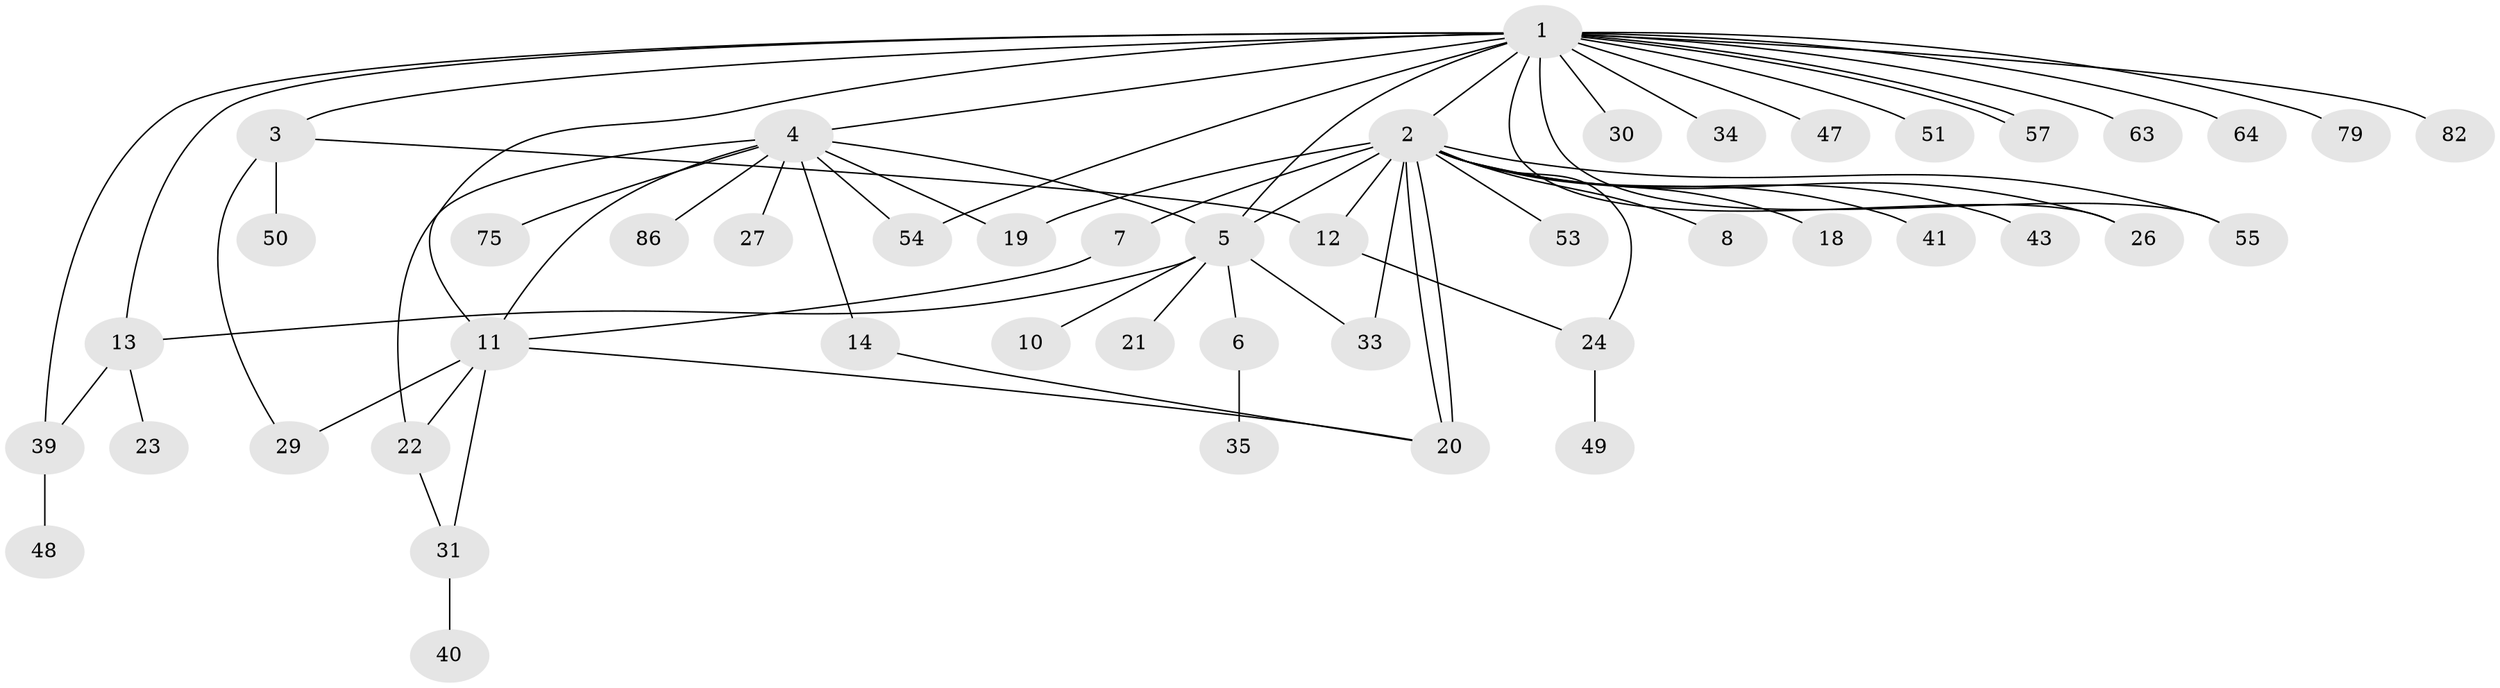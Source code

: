 // original degree distribution, {21: 0.010638297872340425, 16: 0.010638297872340425, 4: 0.05319148936170213, 10: 0.02127659574468085, 3: 0.1276595744680851, 2: 0.2553191489361702, 1: 0.4787234042553192, 6: 0.02127659574468085, 11: 0.010638297872340425, 5: 0.010638297872340425}
// Generated by graph-tools (version 1.1) at 2025/18/03/04/25 18:18:27]
// undirected, 47 vertices, 66 edges
graph export_dot {
graph [start="1"]
  node [color=gray90,style=filled];
  1;
  2;
  3;
  4;
  5 [super="+15+89+77+92+9"];
  6 [super="+37"];
  7;
  8;
  10;
  11 [super="+25+52+17+28+90+61+60"];
  12 [super="+88"];
  13;
  14 [super="+68"];
  18 [super="+87"];
  19 [super="+45"];
  20 [super="+36"];
  21 [super="+58"];
  22 [super="+94+38"];
  23;
  24 [super="+71"];
  26;
  27;
  29 [super="+93+66"];
  30 [super="+44"];
  31;
  33 [super="+46+91+42"];
  34;
  35;
  39;
  40;
  41;
  43;
  47;
  48;
  49;
  50;
  51;
  53;
  54;
  55 [super="+67"];
  57;
  63;
  64;
  75;
  79;
  82;
  86;
  1 -- 2;
  1 -- 3;
  1 -- 4;
  1 -- 5;
  1 -- 13;
  1 -- 26;
  1 -- 30;
  1 -- 34;
  1 -- 39;
  1 -- 47;
  1 -- 51;
  1 -- 54;
  1 -- 57;
  1 -- 57;
  1 -- 63;
  1 -- 64;
  1 -- 79;
  1 -- 82;
  1 -- 55;
  1 -- 11 [weight=2];
  2 -- 5;
  2 -- 7;
  2 -- 8;
  2 -- 12;
  2 -- 18;
  2 -- 20;
  2 -- 20;
  2 -- 24;
  2 -- 26;
  2 -- 33;
  2 -- 41;
  2 -- 43;
  2 -- 53;
  2 -- 55;
  2 -- 19;
  3 -- 29;
  3 -- 50;
  3 -- 12;
  4 -- 5;
  4 -- 14;
  4 -- 19;
  4 -- 22;
  4 -- 27;
  4 -- 54;
  4 -- 75;
  4 -- 86;
  4 -- 11;
  5 -- 6 [weight=2];
  5 -- 10;
  5 -- 33;
  5 -- 13;
  5 -- 21;
  6 -- 35;
  7 -- 11;
  11 -- 31;
  11 -- 22;
  11 -- 20;
  11 -- 29;
  12 -- 24;
  13 -- 23;
  13 -- 39;
  14 -- 20;
  22 -- 31;
  24 -- 49;
  31 -- 40;
  39 -- 48;
}

